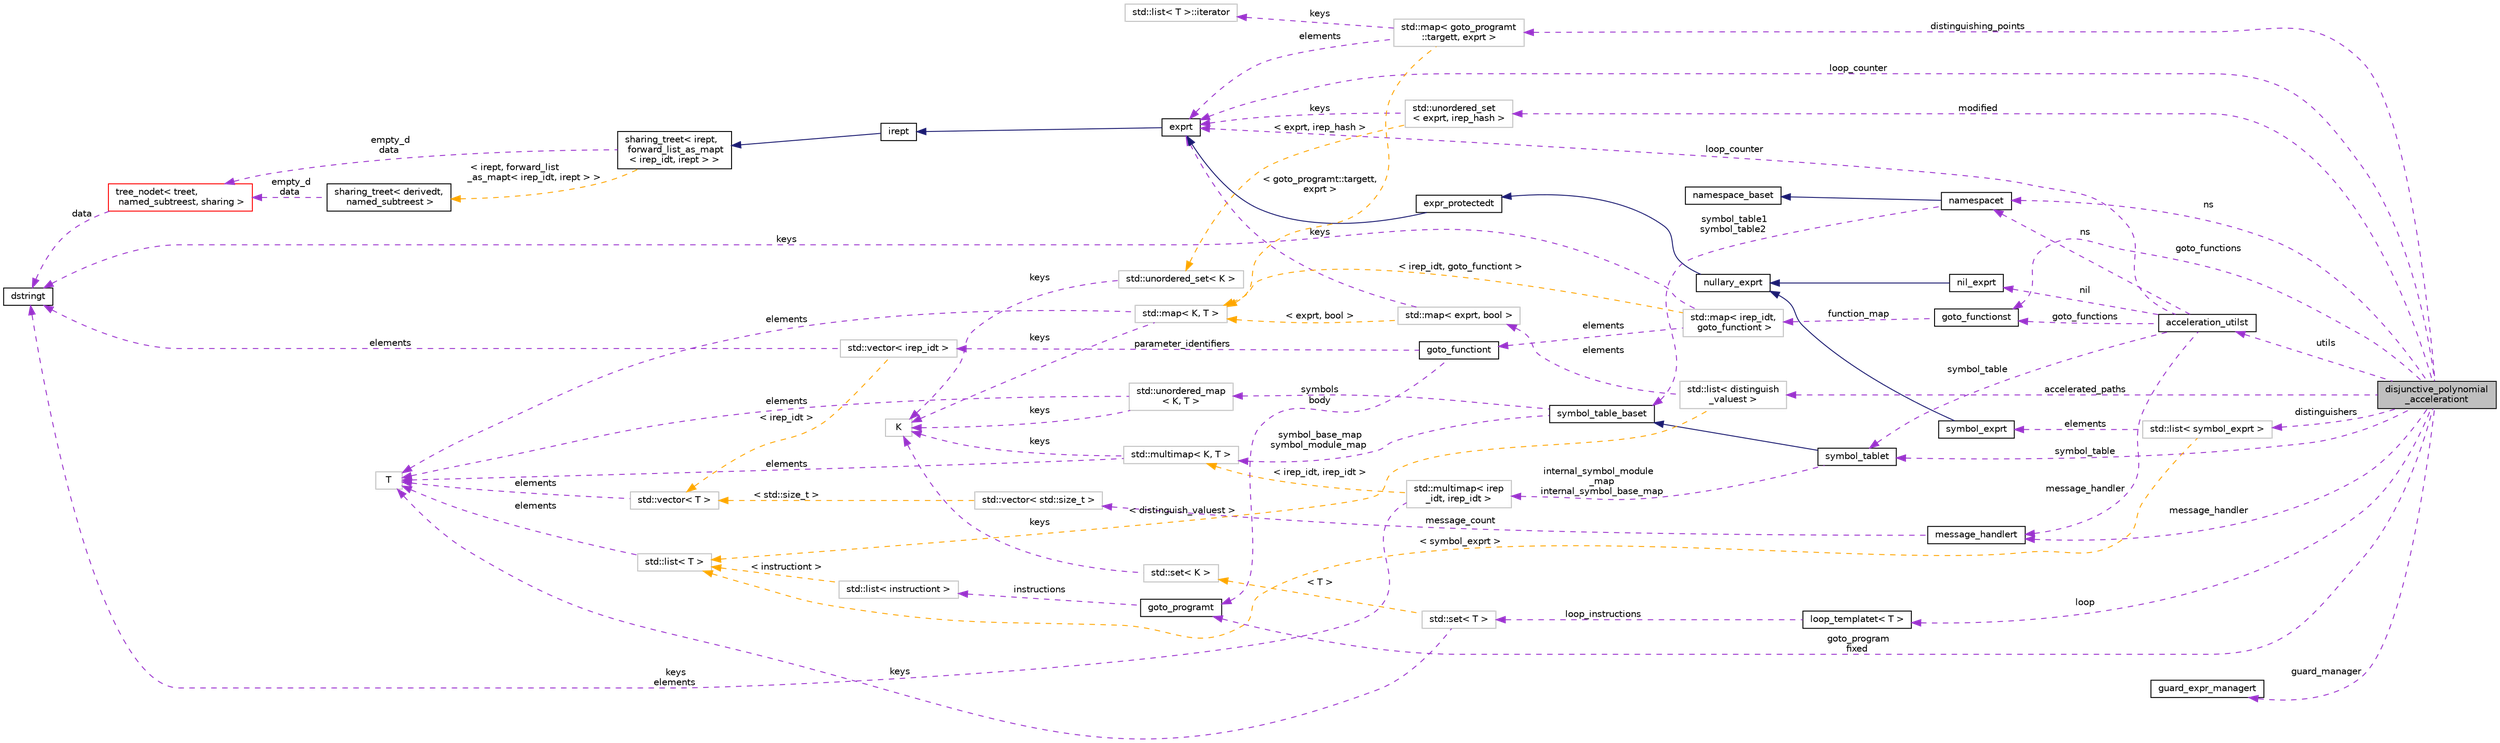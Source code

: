 digraph "disjunctive_polynomial_accelerationt"
{
 // LATEX_PDF_SIZE
  bgcolor="transparent";
  edge [fontname="Helvetica",fontsize="10",labelfontname="Helvetica",labelfontsize="10"];
  node [fontname="Helvetica",fontsize="10",shape=record];
  rankdir="LR";
  Node1 [label="disjunctive_polynomial\l_accelerationt",height=0.2,width=0.4,color="black", fillcolor="grey75", style="filled", fontcolor="black",tooltip=" "];
  Node2 -> Node1 [dir="back",color="darkorchid3",fontsize="10",style="dashed",label=" message_handler" ,fontname="Helvetica"];
  Node2 [label="message_handlert",height=0.2,width=0.4,color="black",URL="$classmessage__handlert.html",tooltip=" "];
  Node3 -> Node2 [dir="back",color="darkorchid3",fontsize="10",style="dashed",label=" message_count" ,fontname="Helvetica"];
  Node3 [label="std::vector\< std::size_t \>",height=0.2,width=0.4,color="grey75",tooltip=" "];
  Node4 -> Node3 [dir="back",color="orange",fontsize="10",style="dashed",label=" \< std::size_t \>" ,fontname="Helvetica"];
  Node4 [label="std::vector\< T \>",height=0.2,width=0.4,color="grey75",tooltip="STL class."];
  Node5 -> Node4 [dir="back",color="darkorchid3",fontsize="10",style="dashed",label=" elements" ,fontname="Helvetica"];
  Node5 [label="T",height=0.2,width=0.4,color="grey75",tooltip=" "];
  Node6 -> Node1 [dir="back",color="darkorchid3",fontsize="10",style="dashed",label=" symbol_table" ,fontname="Helvetica"];
  Node6 [label="symbol_tablet",height=0.2,width=0.4,color="black",URL="$classsymbol__tablet.html",tooltip="The symbol table."];
  Node7 -> Node6 [dir="back",color="midnightblue",fontsize="10",style="solid",fontname="Helvetica"];
  Node7 [label="symbol_table_baset",height=0.2,width=0.4,color="black",URL="$classsymbol__table__baset.html",tooltip="The symbol table base class interface."];
  Node8 -> Node7 [dir="back",color="darkorchid3",fontsize="10",style="dashed",label=" symbol_base_map\nsymbol_module_map" ,fontname="Helvetica"];
  Node8 [label="std::multimap\< K, T \>",height=0.2,width=0.4,color="grey75",tooltip="STL class."];
  Node9 -> Node8 [dir="back",color="darkorchid3",fontsize="10",style="dashed",label=" keys" ,fontname="Helvetica"];
  Node9 [label="K",height=0.2,width=0.4,color="grey75",tooltip=" "];
  Node5 -> Node8 [dir="back",color="darkorchid3",fontsize="10",style="dashed",label=" elements" ,fontname="Helvetica"];
  Node10 -> Node7 [dir="back",color="darkorchid3",fontsize="10",style="dashed",label=" symbols" ,fontname="Helvetica"];
  Node10 [label="std::unordered_map\l\< K, T \>",height=0.2,width=0.4,color="grey75",tooltip="STL class."];
  Node9 -> Node10 [dir="back",color="darkorchid3",fontsize="10",style="dashed",label=" keys" ,fontname="Helvetica"];
  Node5 -> Node10 [dir="back",color="darkorchid3",fontsize="10",style="dashed",label=" elements" ,fontname="Helvetica"];
  Node11 -> Node6 [dir="back",color="darkorchid3",fontsize="10",style="dashed",label=" internal_symbol_module\l_map\ninternal_symbol_base_map" ,fontname="Helvetica"];
  Node11 [label="std::multimap\< irep\l_idt, irep_idt \>",height=0.2,width=0.4,color="grey75",tooltip=" "];
  Node12 -> Node11 [dir="back",color="darkorchid3",fontsize="10",style="dashed",label=" keys\nelements" ,fontname="Helvetica"];
  Node12 [label="dstringt",height=0.2,width=0.4,color="black",URL="$classdstringt.html",tooltip="dstringt has one field, an unsigned integer no which is an index into a static table of strings."];
  Node8 -> Node11 [dir="back",color="orange",fontsize="10",style="dashed",label=" \< irep_idt, irep_idt \>" ,fontname="Helvetica"];
  Node13 -> Node1 [dir="back",color="darkorchid3",fontsize="10",style="dashed",label=" accelerated_paths" ,fontname="Helvetica"];
  Node13 [label="std::list\< distinguish\l_valuest \>",height=0.2,width=0.4,color="grey75",tooltip=" "];
  Node14 -> Node13 [dir="back",color="darkorchid3",fontsize="10",style="dashed",label=" elements" ,fontname="Helvetica"];
  Node14 [label="std::map\< exprt, bool \>",height=0.2,width=0.4,color="grey75",tooltip=" "];
  Node15 -> Node14 [dir="back",color="darkorchid3",fontsize="10",style="dashed",label=" keys" ,fontname="Helvetica"];
  Node15 [label="exprt",height=0.2,width=0.4,color="black",URL="$classexprt.html",tooltip="Base class for all expressions."];
  Node16 -> Node15 [dir="back",color="midnightblue",fontsize="10",style="solid",fontname="Helvetica"];
  Node16 [label="irept",height=0.2,width=0.4,color="black",URL="$classirept.html",tooltip="There are a large number of kinds of tree structured or tree-like data in CPROVER."];
  Node17 -> Node16 [dir="back",color="midnightblue",fontsize="10",style="solid",fontname="Helvetica"];
  Node17 [label="sharing_treet\< irept,\l forward_list_as_mapt\l\< irep_idt, irept \> \>",height=0.2,width=0.4,color="black",URL="$classsharing__treet.html",tooltip=" "];
  Node18 -> Node17 [dir="back",color="darkorchid3",fontsize="10",style="dashed",label=" empty_d\ndata" ,fontname="Helvetica"];
  Node18 [label="tree_nodet\< treet,\l named_subtreest, sharing \>",height=0.2,width=0.4,color="red",URL="$classtree__nodet.html",tooltip="A node with data in a tree, it contains:"];
  Node12 -> Node18 [dir="back",color="darkorchid3",fontsize="10",style="dashed",label=" data" ,fontname="Helvetica"];
  Node21 -> Node17 [dir="back",color="orange",fontsize="10",style="dashed",label=" \< irept, forward_list\l_as_mapt\< irep_idt, irept \> \>" ,fontname="Helvetica"];
  Node21 [label="sharing_treet\< derivedt,\l named_subtreest \>",height=0.2,width=0.4,color="black",URL="$classsharing__treet.html",tooltip="Base class for tree-like data structures with sharing."];
  Node18 -> Node21 [dir="back",color="darkorchid3",fontsize="10",style="dashed",label=" empty_d\ndata" ,fontname="Helvetica"];
  Node22 -> Node14 [dir="back",color="orange",fontsize="10",style="dashed",label=" \< exprt, bool \>" ,fontname="Helvetica"];
  Node22 [label="std::map\< K, T \>",height=0.2,width=0.4,color="grey75",tooltip="STL class."];
  Node9 -> Node22 [dir="back",color="darkorchid3",fontsize="10",style="dashed",label=" keys" ,fontname="Helvetica"];
  Node5 -> Node22 [dir="back",color="darkorchid3",fontsize="10",style="dashed",label=" elements" ,fontname="Helvetica"];
  Node23 -> Node13 [dir="back",color="orange",fontsize="10",style="dashed",label=" \< distinguish_valuest \>" ,fontname="Helvetica"];
  Node23 [label="std::list\< T \>",height=0.2,width=0.4,color="grey75",tooltip="STL class."];
  Node5 -> Node23 [dir="back",color="darkorchid3",fontsize="10",style="dashed",label=" elements" ,fontname="Helvetica"];
  Node24 -> Node1 [dir="back",color="darkorchid3",fontsize="10",style="dashed",label=" guard_manager" ,fontname="Helvetica"];
  Node24 [label="guard_expr_managert",height=0.2,width=0.4,color="black",URL="$structguard__expr__managert.html",tooltip="This is unused by this implementation of guards, but can be used by other implementations of the same..."];
  Node25 -> Node1 [dir="back",color="darkorchid3",fontsize="10",style="dashed",label=" ns" ,fontname="Helvetica"];
  Node25 [label="namespacet",height=0.2,width=0.4,color="black",URL="$classnamespacet.html",tooltip="A namespacet is essentially one or two symbol tables bound together, to allow for symbol lookups in t..."];
  Node26 -> Node25 [dir="back",color="midnightblue",fontsize="10",style="solid",fontname="Helvetica"];
  Node26 [label="namespace_baset",height=0.2,width=0.4,color="black",URL="$classnamespace__baset.html",tooltip="Basic interface for a namespace."];
  Node7 -> Node25 [dir="back",color="darkorchid3",fontsize="10",style="dashed",label=" symbol_table1\nsymbol_table2" ,fontname="Helvetica"];
  Node27 -> Node1 [dir="back",color="darkorchid3",fontsize="10",style="dashed",label=" distinguishing_points" ,fontname="Helvetica"];
  Node27 [label="std::map\< goto_programt\l::targett, exprt \>",height=0.2,width=0.4,color="grey75",tooltip=" "];
  Node15 -> Node27 [dir="back",color="darkorchid3",fontsize="10",style="dashed",label=" elements" ,fontname="Helvetica"];
  Node28 -> Node27 [dir="back",color="darkorchid3",fontsize="10",style="dashed",label=" keys" ,fontname="Helvetica"];
  Node28 [label="std::list\< T \>::iterator",height=0.2,width=0.4,color="grey75",tooltip="STL iterator class."];
  Node22 -> Node27 [dir="back",color="orange",fontsize="10",style="dashed",label=" \< goto_programt::targett,\l exprt \>" ,fontname="Helvetica"];
  Node29 -> Node1 [dir="back",color="darkorchid3",fontsize="10",style="dashed",label=" utils" ,fontname="Helvetica"];
  Node29 [label="acceleration_utilst",height=0.2,width=0.4,color="black",URL="$classacceleration__utilst.html",tooltip=" "];
  Node2 -> Node29 [dir="back",color="darkorchid3",fontsize="10",style="dashed",label=" message_handler" ,fontname="Helvetica"];
  Node6 -> Node29 [dir="back",color="darkorchid3",fontsize="10",style="dashed",label=" symbol_table" ,fontname="Helvetica"];
  Node25 -> Node29 [dir="back",color="darkorchid3",fontsize="10",style="dashed",label=" ns" ,fontname="Helvetica"];
  Node15 -> Node29 [dir="back",color="darkorchid3",fontsize="10",style="dashed",label=" loop_counter" ,fontname="Helvetica"];
  Node30 -> Node29 [dir="back",color="darkorchid3",fontsize="10",style="dashed",label=" nil" ,fontname="Helvetica"];
  Node30 [label="nil_exprt",height=0.2,width=0.4,color="black",URL="$classnil__exprt.html",tooltip="The NIL expression."];
  Node31 -> Node30 [dir="back",color="midnightblue",fontsize="10",style="solid",fontname="Helvetica"];
  Node31 [label="nullary_exprt",height=0.2,width=0.4,color="black",URL="$classnullary__exprt.html",tooltip="An expression without operands."];
  Node32 -> Node31 [dir="back",color="midnightblue",fontsize="10",style="solid",fontname="Helvetica"];
  Node32 [label="expr_protectedt",height=0.2,width=0.4,color="black",URL="$classexpr__protectedt.html",tooltip="Base class for all expressions."];
  Node15 -> Node32 [dir="back",color="midnightblue",fontsize="10",style="solid",fontname="Helvetica"];
  Node33 -> Node29 [dir="back",color="darkorchid3",fontsize="10",style="dashed",label=" goto_functions" ,fontname="Helvetica"];
  Node33 [label="goto_functionst",height=0.2,width=0.4,color="black",URL="$classgoto__functionst.html",tooltip="A collection of goto functions."];
  Node34 -> Node33 [dir="back",color="darkorchid3",fontsize="10",style="dashed",label=" function_map" ,fontname="Helvetica"];
  Node34 [label="std::map\< irep_idt,\l goto_functiont \>",height=0.2,width=0.4,color="grey75",tooltip=" "];
  Node35 -> Node34 [dir="back",color="darkorchid3",fontsize="10",style="dashed",label=" elements" ,fontname="Helvetica"];
  Node35 [label="goto_functiont",height=0.2,width=0.4,color="black",URL="$classgoto__functiont.html",tooltip="A goto function, consisting of function body (see body) and parameter identifiers (see parameter_iden..."];
  Node36 -> Node35 [dir="back",color="darkorchid3",fontsize="10",style="dashed",label=" parameter_identifiers" ,fontname="Helvetica"];
  Node36 [label="std::vector\< irep_idt \>",height=0.2,width=0.4,color="grey75",tooltip=" "];
  Node12 -> Node36 [dir="back",color="darkorchid3",fontsize="10",style="dashed",label=" elements" ,fontname="Helvetica"];
  Node4 -> Node36 [dir="back",color="orange",fontsize="10",style="dashed",label=" \< irep_idt \>" ,fontname="Helvetica"];
  Node37 -> Node35 [dir="back",color="darkorchid3",fontsize="10",style="dashed",label=" body" ,fontname="Helvetica"];
  Node37 [label="goto_programt",height=0.2,width=0.4,color="black",URL="$classgoto__programt.html",tooltip="A generic container class for the GOTO intermediate representation of one function."];
  Node38 -> Node37 [dir="back",color="darkorchid3",fontsize="10",style="dashed",label=" instructions" ,fontname="Helvetica"];
  Node38 [label="std::list\< instructiont \>",height=0.2,width=0.4,color="grey75",tooltip=" "];
  Node23 -> Node38 [dir="back",color="orange",fontsize="10",style="dashed",label=" \< instructiont \>" ,fontname="Helvetica"];
  Node12 -> Node34 [dir="back",color="darkorchid3",fontsize="10",style="dashed",label=" keys" ,fontname="Helvetica"];
  Node22 -> Node34 [dir="back",color="orange",fontsize="10",style="dashed",label=" \< irep_idt, goto_functiont \>" ,fontname="Helvetica"];
  Node15 -> Node1 [dir="back",color="darkorchid3",fontsize="10",style="dashed",label=" loop_counter" ,fontname="Helvetica"];
  Node42 -> Node1 [dir="back",color="darkorchid3",fontsize="10",style="dashed",label=" modified" ,fontname="Helvetica"];
  Node42 [label="std::unordered_set\l\< exprt, irep_hash \>",height=0.2,width=0.4,color="grey75",tooltip=" "];
  Node15 -> Node42 [dir="back",color="darkorchid3",fontsize="10",style="dashed",label=" keys" ,fontname="Helvetica"];
  Node43 -> Node42 [dir="back",color="orange",fontsize="10",style="dashed",label=" \< exprt, irep_hash \>" ,fontname="Helvetica"];
  Node43 [label="std::unordered_set\< K \>",height=0.2,width=0.4,color="grey75",tooltip="STL class."];
  Node9 -> Node43 [dir="back",color="darkorchid3",fontsize="10",style="dashed",label=" keys" ,fontname="Helvetica"];
  Node44 -> Node1 [dir="back",color="darkorchid3",fontsize="10",style="dashed",label=" loop" ,fontname="Helvetica"];
  Node44 [label="loop_templatet\< T \>",height=0.2,width=0.4,color="black",URL="$classloop__templatet.html",tooltip="A loop, specified as a set of instructions."];
  Node45 -> Node44 [dir="back",color="darkorchid3",fontsize="10",style="dashed",label=" loop_instructions" ,fontname="Helvetica"];
  Node45 [label="std::set\< T \>",height=0.2,width=0.4,color="grey75",tooltip=" "];
  Node5 -> Node45 [dir="back",color="darkorchid3",fontsize="10",style="dashed",label=" keys" ,fontname="Helvetica"];
  Node46 -> Node45 [dir="back",color="orange",fontsize="10",style="dashed",label=" \< T \>" ,fontname="Helvetica"];
  Node46 [label="std::set\< K \>",height=0.2,width=0.4,color="grey75",tooltip="STL class."];
  Node9 -> Node46 [dir="back",color="darkorchid3",fontsize="10",style="dashed",label=" keys" ,fontname="Helvetica"];
  Node37 -> Node1 [dir="back",color="darkorchid3",fontsize="10",style="dashed",label=" goto_program\nfixed" ,fontname="Helvetica"];
  Node47 -> Node1 [dir="back",color="darkorchid3",fontsize="10",style="dashed",label=" distinguishers" ,fontname="Helvetica"];
  Node47 [label="std::list\< symbol_exprt \>",height=0.2,width=0.4,color="grey75",tooltip=" "];
  Node48 -> Node47 [dir="back",color="darkorchid3",fontsize="10",style="dashed",label=" elements" ,fontname="Helvetica"];
  Node48 [label="symbol_exprt",height=0.2,width=0.4,color="black",URL="$classsymbol__exprt.html",tooltip="Expression to hold a symbol (variable)"];
  Node31 -> Node48 [dir="back",color="midnightblue",fontsize="10",style="solid",fontname="Helvetica"];
  Node23 -> Node47 [dir="back",color="orange",fontsize="10",style="dashed",label=" \< symbol_exprt \>" ,fontname="Helvetica"];
  Node33 -> Node1 [dir="back",color="darkorchid3",fontsize="10",style="dashed",label=" goto_functions" ,fontname="Helvetica"];
}
